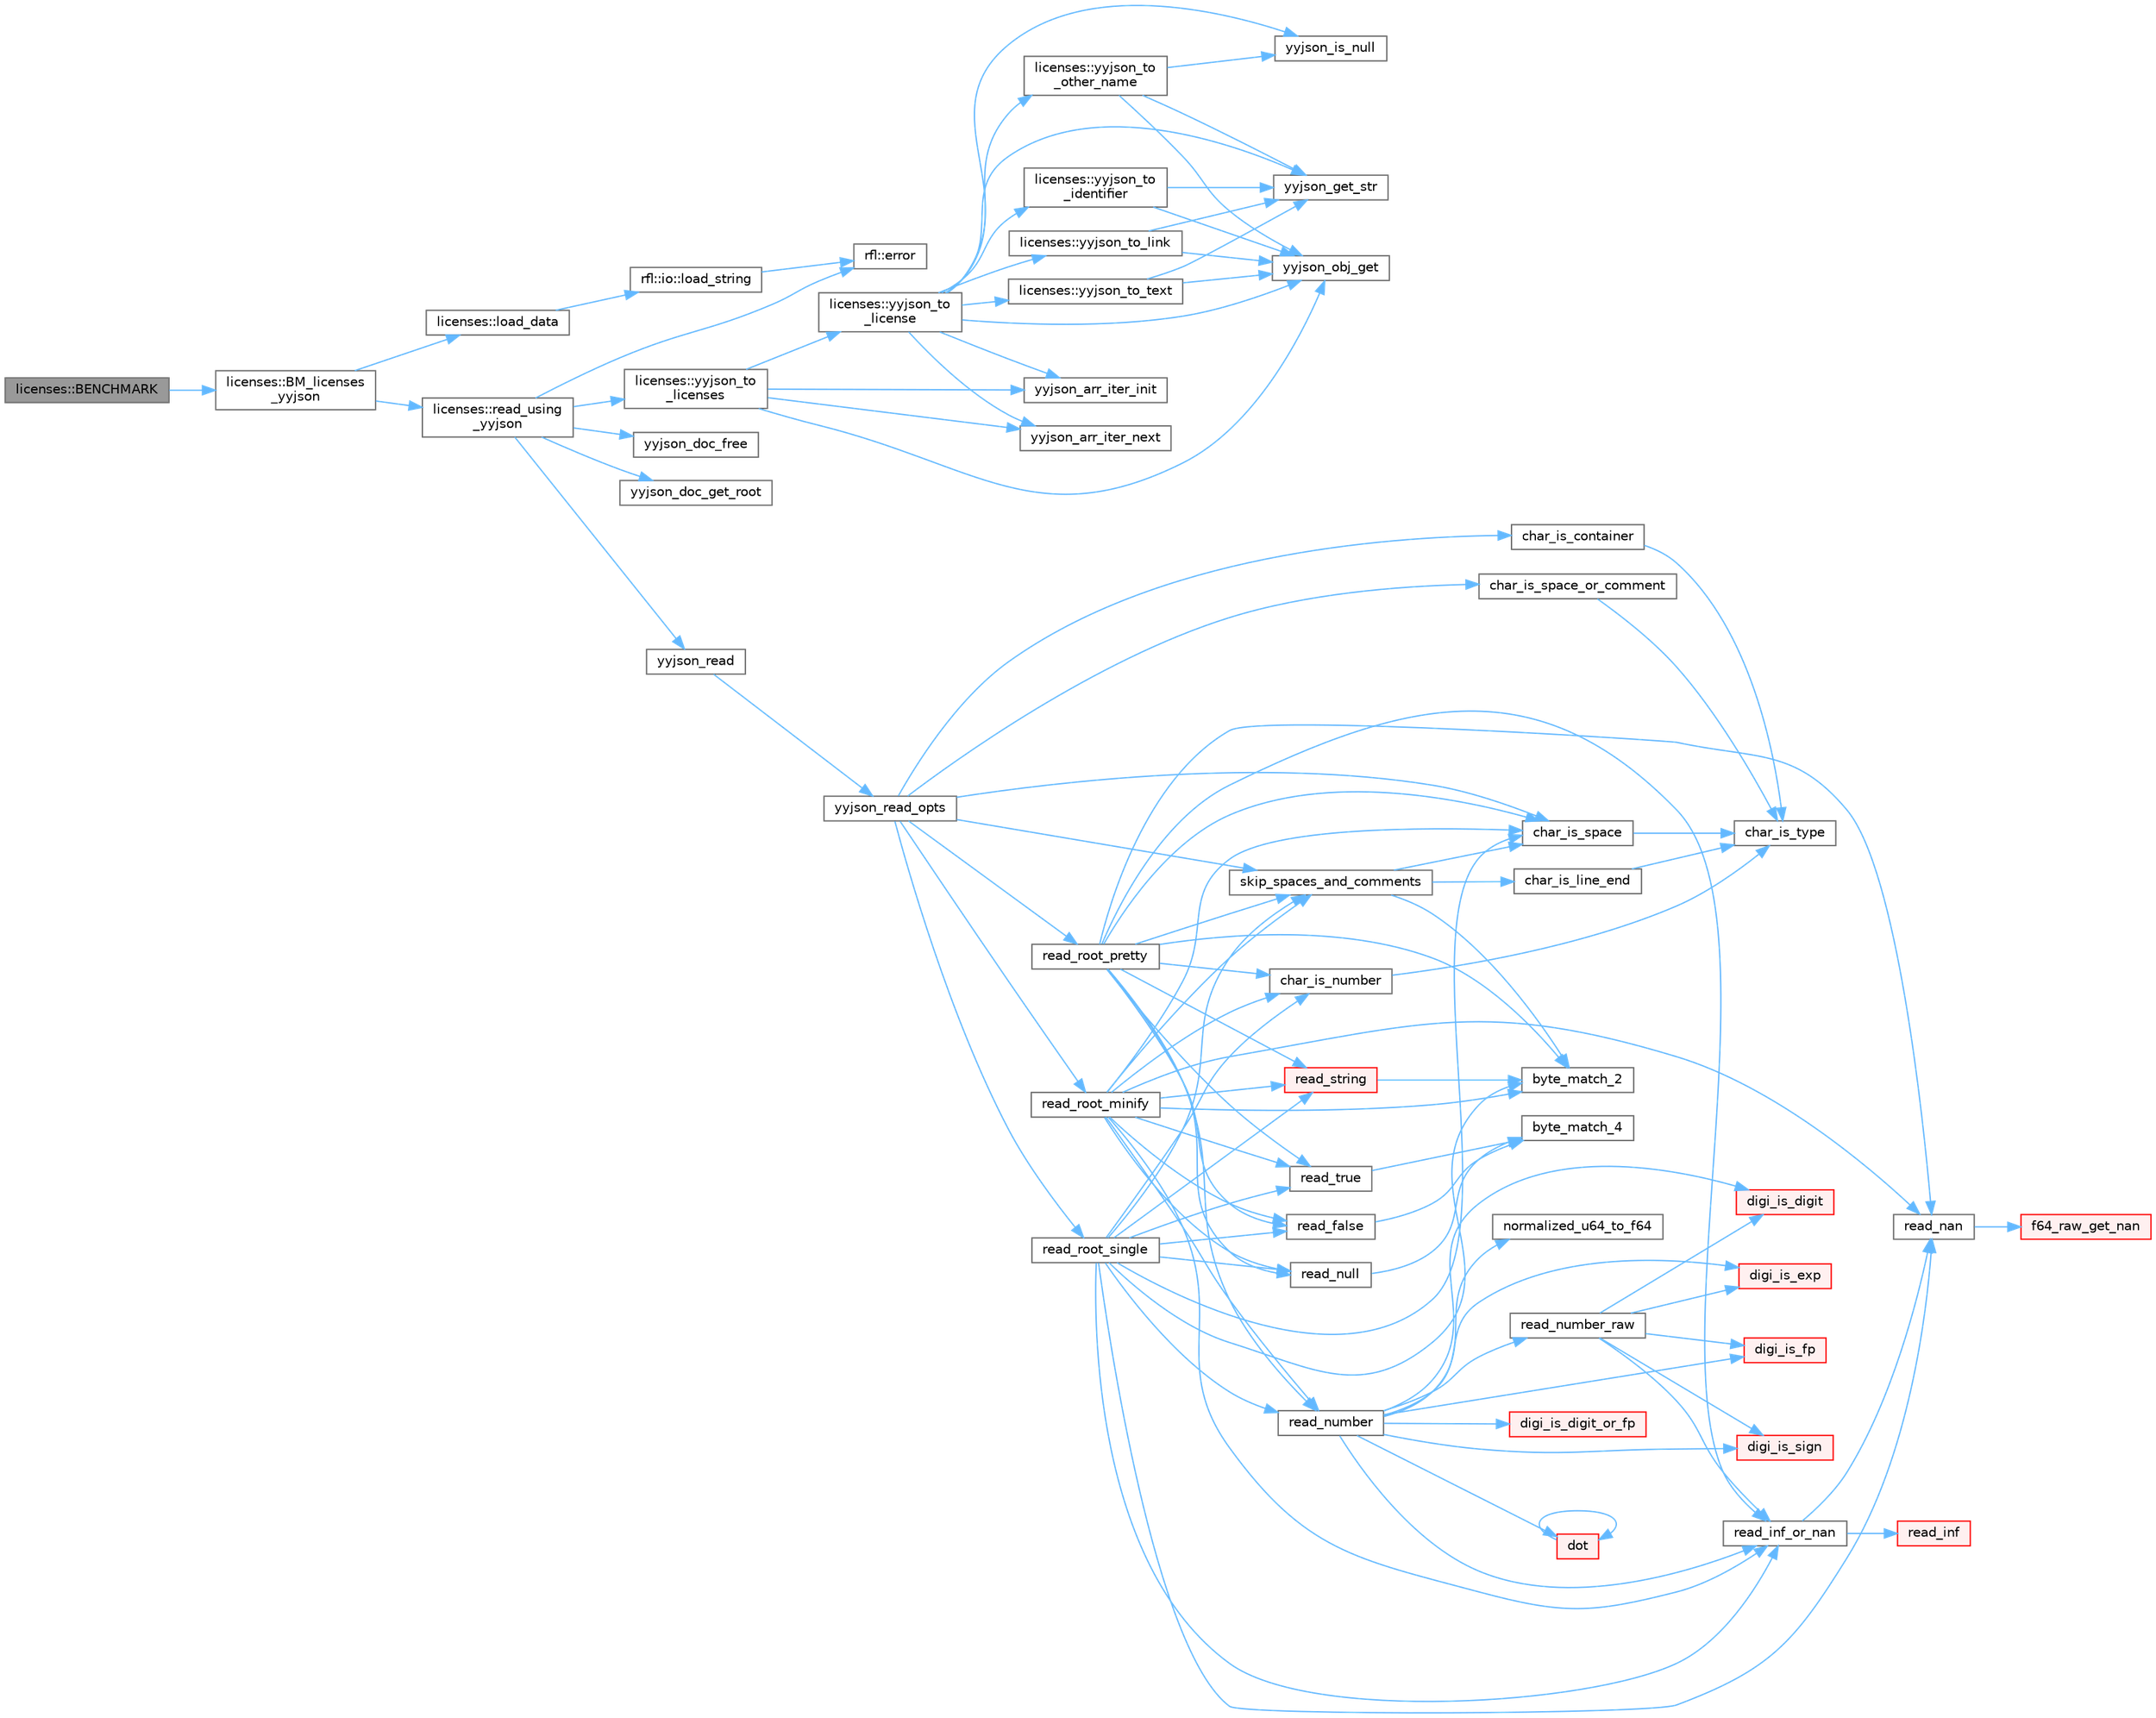 digraph "licenses::BENCHMARK"
{
 // LATEX_PDF_SIZE
  bgcolor="transparent";
  edge [fontname=Helvetica,fontsize=10,labelfontname=Helvetica,labelfontsize=10];
  node [fontname=Helvetica,fontsize=10,shape=box,height=0.2,width=0.4];
  rankdir="LR";
  Node1 [id="Node000001",label="licenses::BENCHMARK",height=0.2,width=0.4,color="gray40", fillcolor="grey60", style="filled", fontcolor="black",tooltip=" "];
  Node1 -> Node2 [id="edge1_Node000001_Node000002",color="steelblue1",style="solid",tooltip=" "];
  Node2 [id="Node000002",label="licenses::BM_licenses\l_yyjson",height=0.2,width=0.4,color="grey40", fillcolor="white", style="filled",URL="$namespacelicenses.html#a795756633829f3be19f95b274be84314",tooltip=" "];
  Node2 -> Node3 [id="edge2_Node000002_Node000003",color="steelblue1",style="solid",tooltip=" "];
  Node3 [id="Node000003",label="licenses::load_data",height=0.2,width=0.4,color="grey40", fillcolor="white", style="filled",URL="$namespacelicenses.html#a4d9ac8527573b982fd3a77bc415f3352",tooltip=" "];
  Node3 -> Node4 [id="edge3_Node000003_Node000004",color="steelblue1",style="solid",tooltip=" "];
  Node4 [id="Node000004",label="rfl::io::load_string",height=0.2,width=0.4,color="grey40", fillcolor="white", style="filled",URL="$namespacerfl_1_1io.html#abef8f6773d8fd7258ba35772521c371a",tooltip=" "];
  Node4 -> Node5 [id="edge4_Node000004_Node000005",color="steelblue1",style="solid",tooltip=" "];
  Node5 [id="Node000005",label="rfl::error",height=0.2,width=0.4,color="grey40", fillcolor="white", style="filled",URL="$namespacerfl.html#a6625864c6c297dfdc3d3c3ee3181dd8c",tooltip="Shorthand for unexpected error."];
  Node2 -> Node6 [id="edge5_Node000002_Node000006",color="steelblue1",style="solid",tooltip=" "];
  Node6 [id="Node000006",label="licenses::read_using\l_yyjson",height=0.2,width=0.4,color="grey40", fillcolor="white", style="filled",URL="$namespacelicenses.html#af6008458bfe6ebe6439932d312d8e27d",tooltip=" "];
  Node6 -> Node5 [id="edge6_Node000006_Node000005",color="steelblue1",style="solid",tooltip=" "];
  Node6 -> Node7 [id="edge7_Node000006_Node000007",color="steelblue1",style="solid",tooltip=" "];
  Node7 [id="Node000007",label="yyjson_doc_free",height=0.2,width=0.4,color="grey40", fillcolor="white", style="filled",URL="$yyjson_8h.html#adad98bd766cf52d99f2c54dcb120786d",tooltip=" "];
  Node6 -> Node8 [id="edge8_Node000006_Node000008",color="steelblue1",style="solid",tooltip=" "];
  Node8 [id="Node000008",label="yyjson_doc_get_root",height=0.2,width=0.4,color="grey40", fillcolor="white", style="filled",URL="$yyjson_8h.html#aa33a13a85b840b3dbc1f8534db2bd8fc",tooltip=" "];
  Node6 -> Node9 [id="edge9_Node000006_Node000009",color="steelblue1",style="solid",tooltip=" "];
  Node9 [id="Node000009",label="yyjson_read",height=0.2,width=0.4,color="grey40", fillcolor="white", style="filled",URL="$yyjson_8h.html#aeab3c2a1d86225e5b181fb1bba7587d4",tooltip=" "];
  Node9 -> Node10 [id="edge10_Node000009_Node000010",color="steelblue1",style="solid",tooltip=" "];
  Node10 [id="Node000010",label="yyjson_read_opts",height=0.2,width=0.4,color="grey40", fillcolor="white", style="filled",URL="$yyjson_8c.html#a5755f297c3a913f7a312c2ac67be0b56",tooltip=" "];
  Node10 -> Node11 [id="edge11_Node000010_Node000011",color="steelblue1",style="solid",tooltip=" "];
  Node11 [id="Node000011",label="char_is_container",height=0.2,width=0.4,color="grey40", fillcolor="white", style="filled",URL="$yyjson_8c.html#a5fdc435e849b5e8be6712aaf1c507da2",tooltip=" "];
  Node11 -> Node12 [id="edge12_Node000011_Node000012",color="steelblue1",style="solid",tooltip=" "];
  Node12 [id="Node000012",label="char_is_type",height=0.2,width=0.4,color="grey40", fillcolor="white", style="filled",URL="$yyjson_8c.html#a92720506373a97d8d6f198ea37ce3cb1",tooltip=" "];
  Node10 -> Node13 [id="edge13_Node000010_Node000013",color="steelblue1",style="solid",tooltip=" "];
  Node13 [id="Node000013",label="char_is_space",height=0.2,width=0.4,color="grey40", fillcolor="white", style="filled",URL="$yyjson_8c.html#a4c4d781bdc30adffcee30f192e4869c8",tooltip=" "];
  Node13 -> Node12 [id="edge14_Node000013_Node000012",color="steelblue1",style="solid",tooltip=" "];
  Node10 -> Node14 [id="edge15_Node000010_Node000014",color="steelblue1",style="solid",tooltip=" "];
  Node14 [id="Node000014",label="char_is_space_or_comment",height=0.2,width=0.4,color="grey40", fillcolor="white", style="filled",URL="$yyjson_8c.html#a834a69b6af5c351b724369c6b5176e82",tooltip=" "];
  Node14 -> Node12 [id="edge16_Node000014_Node000012",color="steelblue1",style="solid",tooltip=" "];
  Node10 -> Node15 [id="edge17_Node000010_Node000015",color="steelblue1",style="solid",tooltip=" "];
  Node15 [id="Node000015",label="read_root_minify",height=0.2,width=0.4,color="grey40", fillcolor="white", style="filled",URL="$yyjson_8c.html#a7e4155e7870372bf62ab8ccdaec8d066",tooltip=" "];
  Node15 -> Node16 [id="edge18_Node000015_Node000016",color="steelblue1",style="solid",tooltip=" "];
  Node16 [id="Node000016",label="byte_match_2",height=0.2,width=0.4,color="grey40", fillcolor="white", style="filled",URL="$yyjson_8c.html#a3a0b543ccc96758e3d9632773ab82632",tooltip=" "];
  Node15 -> Node17 [id="edge19_Node000015_Node000017",color="steelblue1",style="solid",tooltip=" "];
  Node17 [id="Node000017",label="char_is_number",height=0.2,width=0.4,color="grey40", fillcolor="white", style="filled",URL="$yyjson_8c.html#abf57d5a39008af9ef13462c45631a0fc",tooltip=" "];
  Node17 -> Node12 [id="edge20_Node000017_Node000012",color="steelblue1",style="solid",tooltip=" "];
  Node15 -> Node13 [id="edge21_Node000015_Node000013",color="steelblue1",style="solid",tooltip=" "];
  Node15 -> Node18 [id="edge22_Node000015_Node000018",color="steelblue1",style="solid",tooltip=" "];
  Node18 [id="Node000018",label="read_false",height=0.2,width=0.4,color="grey40", fillcolor="white", style="filled",URL="$yyjson_8c.html#a8372211a6f5de545766529f4e4cc19e8",tooltip=" "];
  Node18 -> Node19 [id="edge23_Node000018_Node000019",color="steelblue1",style="solid",tooltip=" "];
  Node19 [id="Node000019",label="byte_match_4",height=0.2,width=0.4,color="grey40", fillcolor="white", style="filled",URL="$yyjson_8c.html#a34726fa714e2bf7c56f8a70bda417597",tooltip=" "];
  Node15 -> Node20 [id="edge24_Node000015_Node000020",color="steelblue1",style="solid",tooltip=" "];
  Node20 [id="Node000020",label="read_inf_or_nan",height=0.2,width=0.4,color="grey40", fillcolor="white", style="filled",URL="$yyjson_8c.html#a720bbd325fe3ba03734213f3987a9dd9",tooltip=" "];
  Node20 -> Node21 [id="edge25_Node000020_Node000021",color="steelblue1",style="solid",tooltip=" "];
  Node21 [id="Node000021",label="read_inf",height=0.2,width=0.4,color="red", fillcolor="#FFF0F0", style="filled",URL="$yyjson_8c.html#ae2c50c33e8663e8985150a3c19fb7774",tooltip=" "];
  Node20 -> Node25 [id="edge26_Node000020_Node000025",color="steelblue1",style="solid",tooltip=" "];
  Node25 [id="Node000025",label="read_nan",height=0.2,width=0.4,color="grey40", fillcolor="white", style="filled",URL="$yyjson_8c.html#a61c49628369584d4d256add73d1a5fac",tooltip=" "];
  Node25 -> Node26 [id="edge27_Node000025_Node000026",color="steelblue1",style="solid",tooltip=" "];
  Node26 [id="Node000026",label="f64_raw_get_nan",height=0.2,width=0.4,color="red", fillcolor="#FFF0F0", style="filled",URL="$yyjson_8c.html#a52154ab6c7dc6d98fc7b916ef2525724",tooltip=" "];
  Node15 -> Node25 [id="edge28_Node000015_Node000025",color="steelblue1",style="solid",tooltip=" "];
  Node15 -> Node27 [id="edge29_Node000015_Node000027",color="steelblue1",style="solid",tooltip=" "];
  Node27 [id="Node000027",label="read_null",height=0.2,width=0.4,color="grey40", fillcolor="white", style="filled",URL="$yyjson_8c.html#a08f27fa4d71c993e7c6791ae47cb3ed7",tooltip=" "];
  Node27 -> Node19 [id="edge30_Node000027_Node000019",color="steelblue1",style="solid",tooltip=" "];
  Node15 -> Node28 [id="edge31_Node000015_Node000028",color="steelblue1",style="solid",tooltip=" "];
  Node28 [id="Node000028",label="read_number",height=0.2,width=0.4,color="grey40", fillcolor="white", style="filled",URL="$yyjson_8c.html#ae80f29f6843f936808fbe5a48e48dabc",tooltip=" "];
  Node28 -> Node29 [id="edge32_Node000028_Node000029",color="steelblue1",style="solid",tooltip=" "];
  Node29 [id="Node000029",label="digi_is_digit",height=0.2,width=0.4,color="red", fillcolor="#FFF0F0", style="filled",URL="$yyjson_8c.html#ac16e36c200b16a17041aac1ed37276d7",tooltip=" "];
  Node28 -> Node31 [id="edge33_Node000028_Node000031",color="steelblue1",style="solid",tooltip=" "];
  Node31 [id="Node000031",label="digi_is_digit_or_fp",height=0.2,width=0.4,color="red", fillcolor="#FFF0F0", style="filled",URL="$yyjson_8c.html#aee912f37b76d8da7a4e2ca5a88d17d76",tooltip=" "];
  Node28 -> Node32 [id="edge34_Node000028_Node000032",color="steelblue1",style="solid",tooltip=" "];
  Node32 [id="Node000032",label="digi_is_exp",height=0.2,width=0.4,color="red", fillcolor="#FFF0F0", style="filled",URL="$yyjson_8c.html#ad25dff9b718d68793b54d09d4dfc8526",tooltip=" "];
  Node28 -> Node33 [id="edge35_Node000028_Node000033",color="steelblue1",style="solid",tooltip=" "];
  Node33 [id="Node000033",label="digi_is_fp",height=0.2,width=0.4,color="red", fillcolor="#FFF0F0", style="filled",URL="$yyjson_8c.html#ac38bca46c8cbb1107ca4188d2eb4fcbe",tooltip=" "];
  Node28 -> Node34 [id="edge36_Node000028_Node000034",color="steelblue1",style="solid",tooltip=" "];
  Node34 [id="Node000034",label="digi_is_sign",height=0.2,width=0.4,color="red", fillcolor="#FFF0F0", style="filled",URL="$yyjson_8c.html#a078553b0c6c304a46441a196aad05129",tooltip=" "];
  Node28 -> Node35 [id="edge37_Node000028_Node000035",color="steelblue1",style="solid",tooltip=" "];
  Node35 [id="Node000035",label="dot",height=0.2,width=0.4,color="red", fillcolor="#FFF0F0", style="filled",URL="$level1__real__impl_8h.html#a7a40e5a367460d00c6cdeeb23e8b780b",tooltip=" "];
  Node35 -> Node35 [id="edge38_Node000035_Node000035",color="steelblue1",style="solid",tooltip=" "];
  Node28 -> Node37 [id="edge39_Node000028_Node000037",color="steelblue1",style="solid",tooltip=" "];
  Node37 [id="Node000037",label="normalized_u64_to_f64",height=0.2,width=0.4,color="grey40", fillcolor="white", style="filled",URL="$yyjson_8c.html#aee878603775170bfda13233591eceec0",tooltip=" "];
  Node28 -> Node20 [id="edge40_Node000028_Node000020",color="steelblue1",style="solid",tooltip=" "];
  Node28 -> Node38 [id="edge41_Node000028_Node000038",color="steelblue1",style="solid",tooltip=" "];
  Node38 [id="Node000038",label="read_number_raw",height=0.2,width=0.4,color="grey40", fillcolor="white", style="filled",URL="$yyjson_8c.html#a17e53cae5ed1a998445df0ee5e95434e",tooltip=" "];
  Node38 -> Node29 [id="edge42_Node000038_Node000029",color="steelblue1",style="solid",tooltip=" "];
  Node38 -> Node32 [id="edge43_Node000038_Node000032",color="steelblue1",style="solid",tooltip=" "];
  Node38 -> Node33 [id="edge44_Node000038_Node000033",color="steelblue1",style="solid",tooltip=" "];
  Node38 -> Node34 [id="edge45_Node000038_Node000034",color="steelblue1",style="solid",tooltip=" "];
  Node38 -> Node20 [id="edge46_Node000038_Node000020",color="steelblue1",style="solid",tooltip=" "];
  Node15 -> Node39 [id="edge47_Node000015_Node000039",color="steelblue1",style="solid",tooltip=" "];
  Node39 [id="Node000039",label="read_string",height=0.2,width=0.4,color="red", fillcolor="#FFF0F0", style="filled",URL="$yyjson_8c.html#a804945ea7ab88a55f6c71afe2ef28508",tooltip=" "];
  Node39 -> Node16 [id="edge48_Node000039_Node000016",color="steelblue1",style="solid",tooltip=" "];
  Node15 -> Node48 [id="edge49_Node000015_Node000048",color="steelblue1",style="solid",tooltip=" "];
  Node48 [id="Node000048",label="read_true",height=0.2,width=0.4,color="grey40", fillcolor="white", style="filled",URL="$yyjson_8c.html#ac13d82fdd527dfe489b5004bd7339b04",tooltip=" "];
  Node48 -> Node19 [id="edge50_Node000048_Node000019",color="steelblue1",style="solid",tooltip=" "];
  Node15 -> Node49 [id="edge51_Node000015_Node000049",color="steelblue1",style="solid",tooltip=" "];
  Node49 [id="Node000049",label="skip_spaces_and_comments",height=0.2,width=0.4,color="grey40", fillcolor="white", style="filled",URL="$yyjson_8c.html#abb4ba1f891e94f62b208432ebd8c5a78",tooltip=" "];
  Node49 -> Node16 [id="edge52_Node000049_Node000016",color="steelblue1",style="solid",tooltip=" "];
  Node49 -> Node50 [id="edge53_Node000049_Node000050",color="steelblue1",style="solid",tooltip=" "];
  Node50 [id="Node000050",label="char_is_line_end",height=0.2,width=0.4,color="grey40", fillcolor="white", style="filled",URL="$yyjson_8c.html#acb4cb37d08c50567be86f8057cb413eb",tooltip=" "];
  Node50 -> Node12 [id="edge54_Node000050_Node000012",color="steelblue1",style="solid",tooltip=" "];
  Node49 -> Node13 [id="edge55_Node000049_Node000013",color="steelblue1",style="solid",tooltip=" "];
  Node10 -> Node51 [id="edge56_Node000010_Node000051",color="steelblue1",style="solid",tooltip=" "];
  Node51 [id="Node000051",label="read_root_pretty",height=0.2,width=0.4,color="grey40", fillcolor="white", style="filled",URL="$yyjson_8c.html#ad73d8336ba9514abc616a2b95438af7d",tooltip=" "];
  Node51 -> Node16 [id="edge57_Node000051_Node000016",color="steelblue1",style="solid",tooltip=" "];
  Node51 -> Node17 [id="edge58_Node000051_Node000017",color="steelblue1",style="solid",tooltip=" "];
  Node51 -> Node13 [id="edge59_Node000051_Node000013",color="steelblue1",style="solid",tooltip=" "];
  Node51 -> Node18 [id="edge60_Node000051_Node000018",color="steelblue1",style="solid",tooltip=" "];
  Node51 -> Node20 [id="edge61_Node000051_Node000020",color="steelblue1",style="solid",tooltip=" "];
  Node51 -> Node25 [id="edge62_Node000051_Node000025",color="steelblue1",style="solid",tooltip=" "];
  Node51 -> Node27 [id="edge63_Node000051_Node000027",color="steelblue1",style="solid",tooltip=" "];
  Node51 -> Node28 [id="edge64_Node000051_Node000028",color="steelblue1",style="solid",tooltip=" "];
  Node51 -> Node39 [id="edge65_Node000051_Node000039",color="steelblue1",style="solid",tooltip=" "];
  Node51 -> Node48 [id="edge66_Node000051_Node000048",color="steelblue1",style="solid",tooltip=" "];
  Node51 -> Node49 [id="edge67_Node000051_Node000049",color="steelblue1",style="solid",tooltip=" "];
  Node10 -> Node52 [id="edge68_Node000010_Node000052",color="steelblue1",style="solid",tooltip=" "];
  Node52 [id="Node000052",label="read_root_single",height=0.2,width=0.4,color="grey40", fillcolor="white", style="filled",URL="$yyjson_8c.html#aa9121ac0675557400ce9fe9279bb59df",tooltip=" "];
  Node52 -> Node16 [id="edge69_Node000052_Node000016",color="steelblue1",style="solid",tooltip=" "];
  Node52 -> Node17 [id="edge70_Node000052_Node000017",color="steelblue1",style="solid",tooltip=" "];
  Node52 -> Node13 [id="edge71_Node000052_Node000013",color="steelblue1",style="solid",tooltip=" "];
  Node52 -> Node18 [id="edge72_Node000052_Node000018",color="steelblue1",style="solid",tooltip=" "];
  Node52 -> Node20 [id="edge73_Node000052_Node000020",color="steelblue1",style="solid",tooltip=" "];
  Node52 -> Node25 [id="edge74_Node000052_Node000025",color="steelblue1",style="solid",tooltip=" "];
  Node52 -> Node27 [id="edge75_Node000052_Node000027",color="steelblue1",style="solid",tooltip=" "];
  Node52 -> Node28 [id="edge76_Node000052_Node000028",color="steelblue1",style="solid",tooltip=" "];
  Node52 -> Node39 [id="edge77_Node000052_Node000039",color="steelblue1",style="solid",tooltip=" "];
  Node52 -> Node48 [id="edge78_Node000052_Node000048",color="steelblue1",style="solid",tooltip=" "];
  Node52 -> Node49 [id="edge79_Node000052_Node000049",color="steelblue1",style="solid",tooltip=" "];
  Node10 -> Node49 [id="edge80_Node000010_Node000049",color="steelblue1",style="solid",tooltip=" "];
  Node6 -> Node53 [id="edge81_Node000006_Node000053",color="steelblue1",style="solid",tooltip=" "];
  Node53 [id="Node000053",label="licenses::yyjson_to\l_licenses",height=0.2,width=0.4,color="grey40", fillcolor="white", style="filled",URL="$namespacelicenses.html#aaff5e1a043f2e570bd686911b6ee60db",tooltip=" "];
  Node53 -> Node54 [id="edge82_Node000053_Node000054",color="steelblue1",style="solid",tooltip=" "];
  Node54 [id="Node000054",label="yyjson_arr_iter_init",height=0.2,width=0.4,color="grey40", fillcolor="white", style="filled",URL="$yyjson_8h.html#a95aebc83fff9793f7701a6e37df5e03f",tooltip=" "];
  Node53 -> Node55 [id="edge83_Node000053_Node000055",color="steelblue1",style="solid",tooltip=" "];
  Node55 [id="Node000055",label="yyjson_arr_iter_next",height=0.2,width=0.4,color="grey40", fillcolor="white", style="filled",URL="$yyjson_8h.html#ab608a351427921421a2e23877399acd5",tooltip=" "];
  Node53 -> Node56 [id="edge84_Node000053_Node000056",color="steelblue1",style="solid",tooltip=" "];
  Node56 [id="Node000056",label="yyjson_obj_get",height=0.2,width=0.4,color="grey40", fillcolor="white", style="filled",URL="$yyjson_8h.html#a1e8a4dea2e9e9248acde14c664ab702b",tooltip=" "];
  Node53 -> Node57 [id="edge85_Node000053_Node000057",color="steelblue1",style="solid",tooltip=" "];
  Node57 [id="Node000057",label="licenses::yyjson_to\l_license",height=0.2,width=0.4,color="grey40", fillcolor="white", style="filled",URL="$namespacelicenses.html#a6dc3ce5075103c23a56909bfbb557a59",tooltip=" "];
  Node57 -> Node54 [id="edge86_Node000057_Node000054",color="steelblue1",style="solid",tooltip=" "];
  Node57 -> Node55 [id="edge87_Node000057_Node000055",color="steelblue1",style="solid",tooltip=" "];
  Node57 -> Node58 [id="edge88_Node000057_Node000058",color="steelblue1",style="solid",tooltip=" "];
  Node58 [id="Node000058",label="yyjson_get_str",height=0.2,width=0.4,color="grey40", fillcolor="white", style="filled",URL="$yyjson_8h.html#a986e994db00b2749e000af0a4331454c",tooltip=" "];
  Node57 -> Node59 [id="edge89_Node000057_Node000059",color="steelblue1",style="solid",tooltip=" "];
  Node59 [id="Node000059",label="yyjson_is_null",height=0.2,width=0.4,color="grey40", fillcolor="white", style="filled",URL="$yyjson_8h.html#a81cc3185457d7fd86f3818319d7efe18",tooltip=" "];
  Node57 -> Node56 [id="edge90_Node000057_Node000056",color="steelblue1",style="solid",tooltip=" "];
  Node57 -> Node60 [id="edge91_Node000057_Node000060",color="steelblue1",style="solid",tooltip=" "];
  Node60 [id="Node000060",label="licenses::yyjson_to\l_identifier",height=0.2,width=0.4,color="grey40", fillcolor="white", style="filled",URL="$namespacelicenses.html#a86045447e79e361f9933a7fa12e5c7b9",tooltip=" "];
  Node60 -> Node58 [id="edge92_Node000060_Node000058",color="steelblue1",style="solid",tooltip=" "];
  Node60 -> Node56 [id="edge93_Node000060_Node000056",color="steelblue1",style="solid",tooltip=" "];
  Node57 -> Node61 [id="edge94_Node000057_Node000061",color="steelblue1",style="solid",tooltip=" "];
  Node61 [id="Node000061",label="licenses::yyjson_to_link",height=0.2,width=0.4,color="grey40", fillcolor="white", style="filled",URL="$namespacelicenses.html#add4fd78c4d6559e6f11c715d3f36af25",tooltip=" "];
  Node61 -> Node58 [id="edge95_Node000061_Node000058",color="steelblue1",style="solid",tooltip=" "];
  Node61 -> Node56 [id="edge96_Node000061_Node000056",color="steelblue1",style="solid",tooltip=" "];
  Node57 -> Node62 [id="edge97_Node000057_Node000062",color="steelblue1",style="solid",tooltip=" "];
  Node62 [id="Node000062",label="licenses::yyjson_to\l_other_name",height=0.2,width=0.4,color="grey40", fillcolor="white", style="filled",URL="$namespacelicenses.html#ad8c2f65c61881d284c04f943b760aa80",tooltip=" "];
  Node62 -> Node58 [id="edge98_Node000062_Node000058",color="steelblue1",style="solid",tooltip=" "];
  Node62 -> Node59 [id="edge99_Node000062_Node000059",color="steelblue1",style="solid",tooltip=" "];
  Node62 -> Node56 [id="edge100_Node000062_Node000056",color="steelblue1",style="solid",tooltip=" "];
  Node57 -> Node63 [id="edge101_Node000057_Node000063",color="steelblue1",style="solid",tooltip=" "];
  Node63 [id="Node000063",label="licenses::yyjson_to_text",height=0.2,width=0.4,color="grey40", fillcolor="white", style="filled",URL="$namespacelicenses.html#ab6c5b410659735aa54422c3078cc8362",tooltip=" "];
  Node63 -> Node58 [id="edge102_Node000063_Node000058",color="steelblue1",style="solid",tooltip=" "];
  Node63 -> Node56 [id="edge103_Node000063_Node000056",color="steelblue1",style="solid",tooltip=" "];
}
